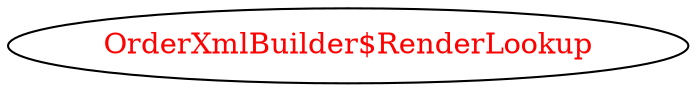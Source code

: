 digraph dependencyGraph {
 concentrate=true;
 ranksep="2.0";
 rankdir="LR"; 
 splines="ortho";
"OrderXmlBuilder$RenderLookup" [fontcolor="red"];
}